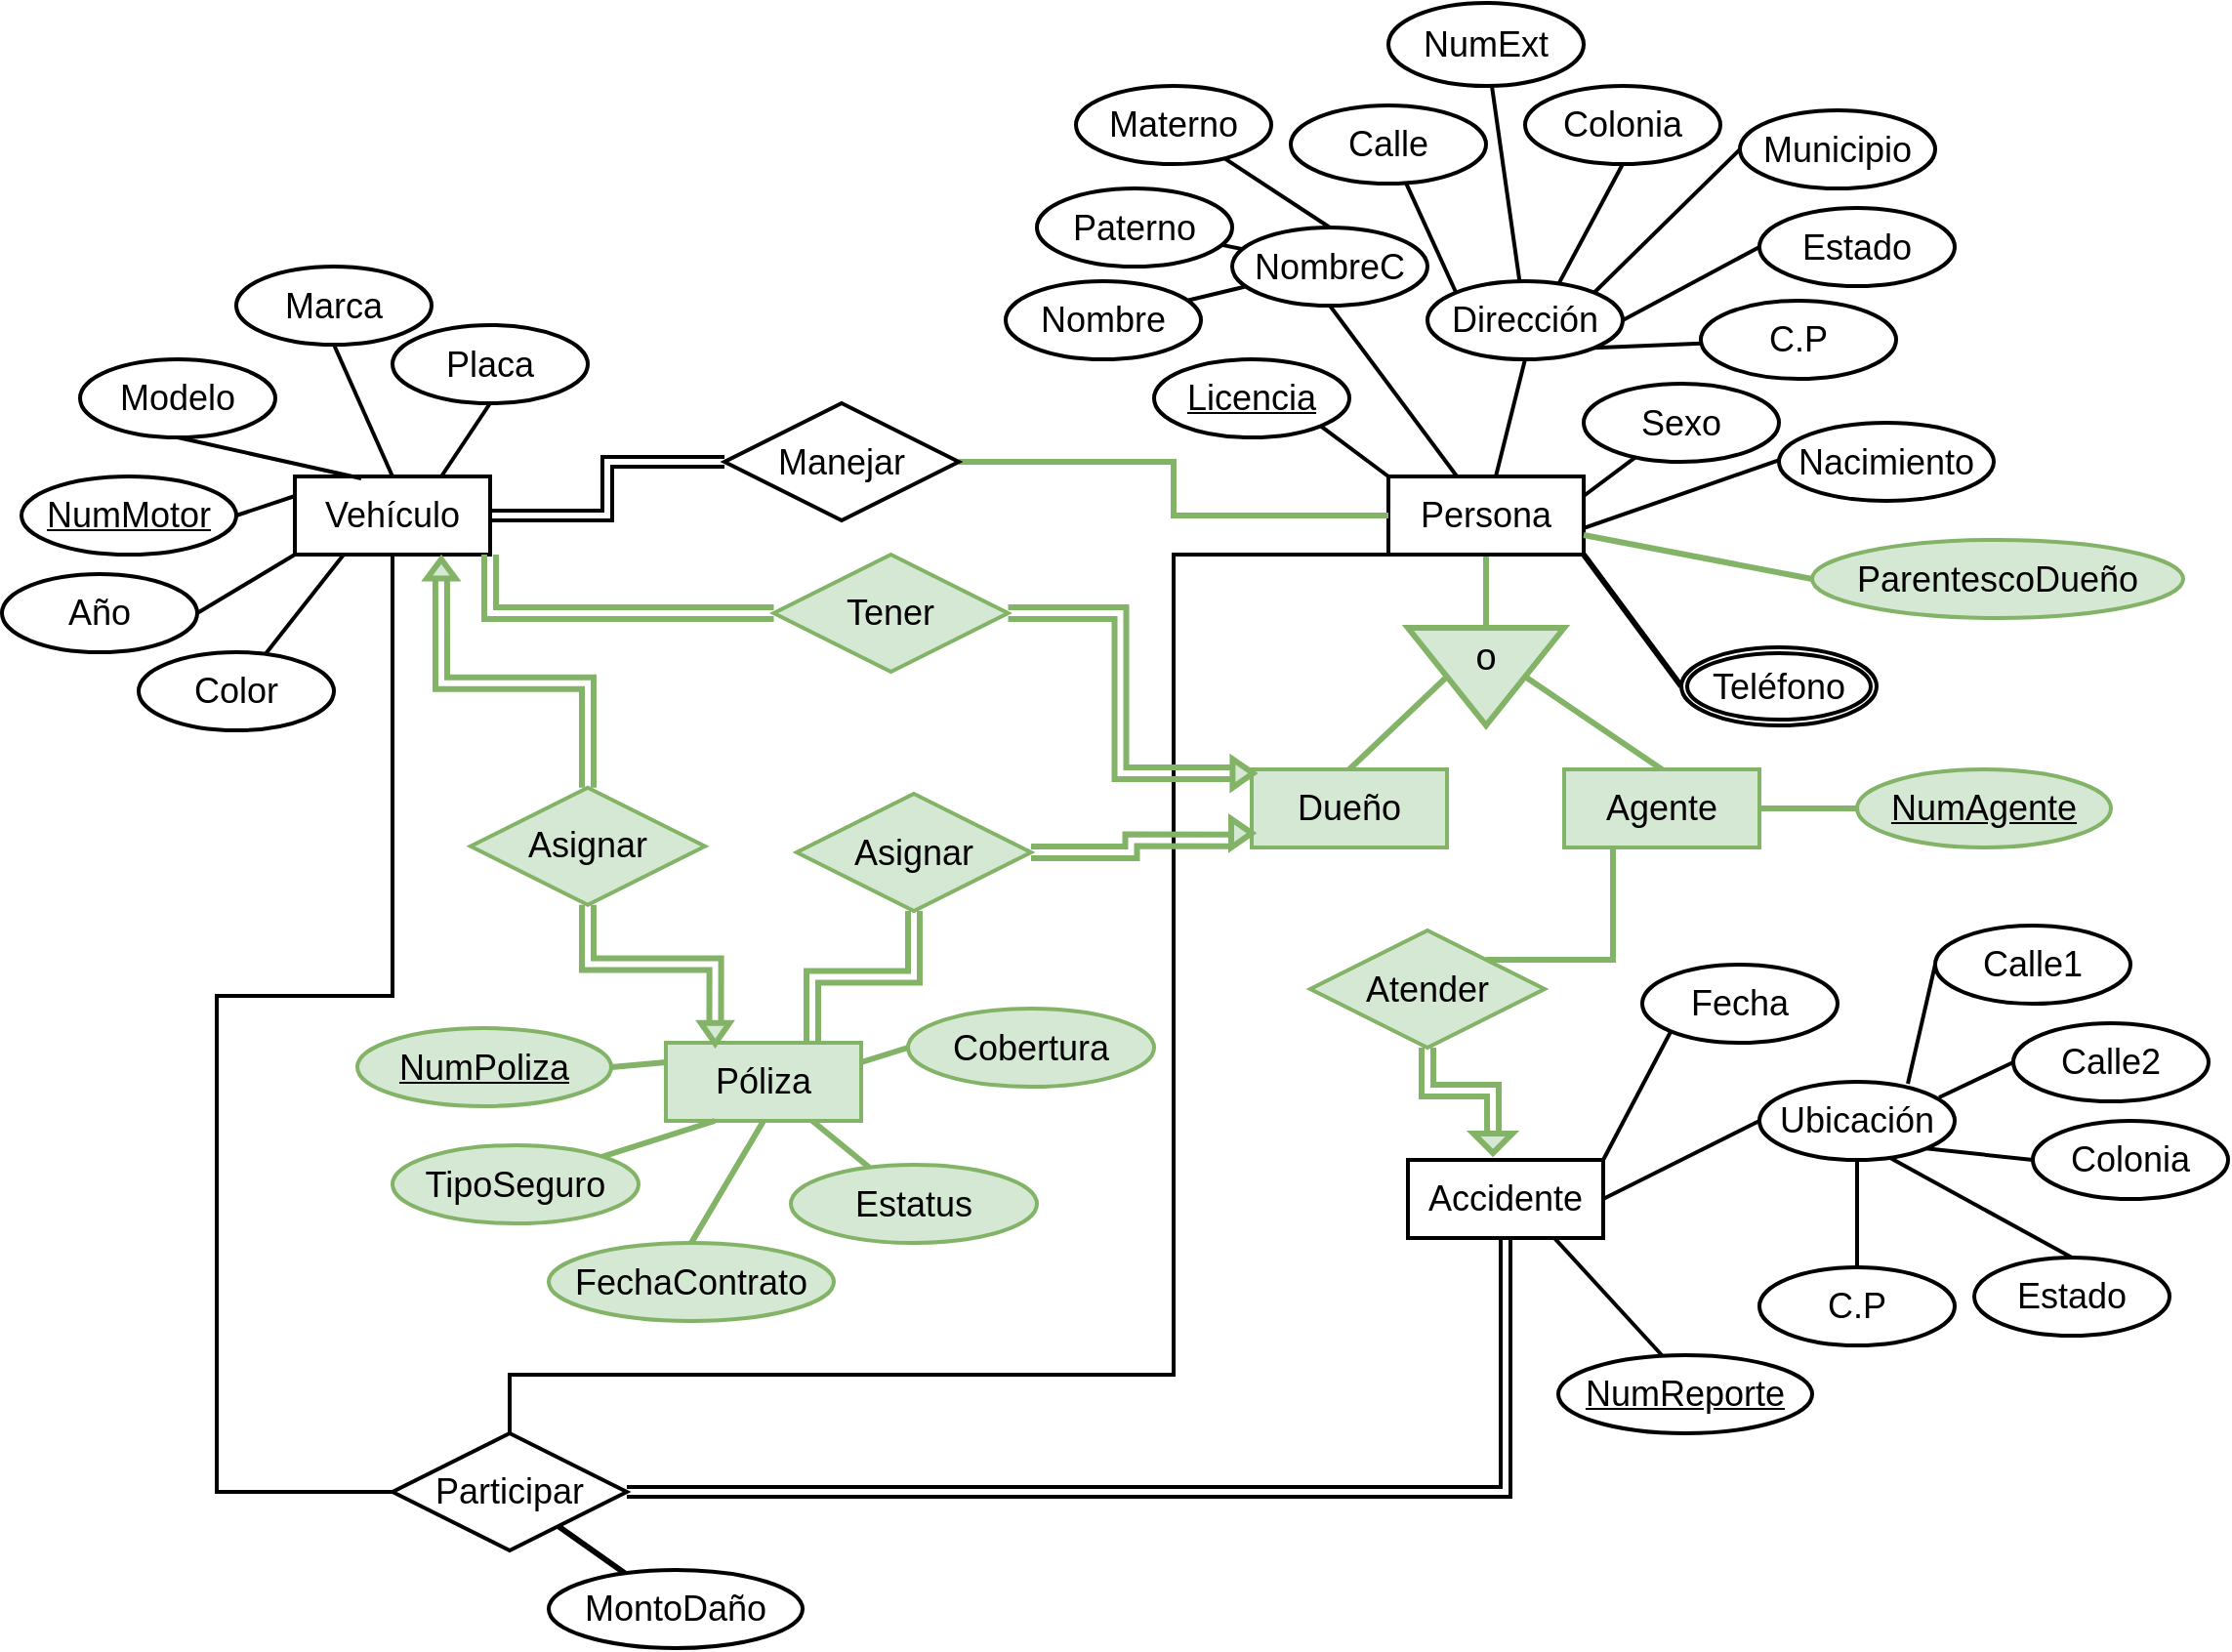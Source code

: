 <mxfile version="17.2.1" type="device"><diagram id="ptI94Ueno2HHD6EM-u4Q" name="Página-1"><mxGraphModel dx="1623" dy="1735" grid="1" gridSize="10" guides="1" tooltips="1" connect="1" arrows="1" fold="1" page="1" pageScale="1" pageWidth="827" pageHeight="1169" math="0" shadow="0"><root><mxCell id="0"/><mxCell id="1" parent="0"/><mxCell id="b-aeZePNtL4oCJLiDvMI-1" style="rounded=0;orthogonalLoop=1;jettySize=auto;html=1;entryX=1;entryY=1;entryDx=0;entryDy=0;fontSize=18;endArrow=none;endFill=0;strokeWidth=2;exitX=0;exitY=0;exitDx=0;exitDy=0;" edge="1" parent="1" source="b-aeZePNtL4oCJLiDvMI-6" target="b-aeZePNtL4oCJLiDvMI-9"><mxGeometry relative="1" as="geometry"/></mxCell><mxCell id="b-aeZePNtL4oCJLiDvMI-2" style="edgeStyle=none;rounded=0;orthogonalLoop=1;jettySize=auto;html=1;entryX=0.5;entryY=1;entryDx=0;entryDy=0;fontSize=18;endArrow=none;endFill=0;strokeWidth=2;" edge="1" parent="1" source="b-aeZePNtL4oCJLiDvMI-6" target="b-aeZePNtL4oCJLiDvMI-20"><mxGeometry relative="1" as="geometry"/></mxCell><mxCell id="b-aeZePNtL4oCJLiDvMI-3" style="edgeStyle=none;rounded=0;orthogonalLoop=1;jettySize=auto;html=1;exitX=1;exitY=0.25;exitDx=0;exitDy=0;fontSize=18;endArrow=none;endFill=0;strokeWidth=2;" edge="1" parent="1" source="b-aeZePNtL4oCJLiDvMI-6" target="b-aeZePNtL4oCJLiDvMI-29"><mxGeometry relative="1" as="geometry"/></mxCell><mxCell id="b-aeZePNtL4oCJLiDvMI-4" style="edgeStyle=none;rounded=0;orthogonalLoop=1;jettySize=auto;html=1;exitX=0.64;exitY=0.975;exitDx=0;exitDy=0;entryX=0.5;entryY=0;entryDx=0;entryDy=0;fontSize=18;endArrow=none;endFill=0;strokeWidth=2;exitPerimeter=0;" edge="1" parent="1" source="b-aeZePNtL4oCJLiDvMI-6" target="b-aeZePNtL4oCJLiDvMI-30"><mxGeometry relative="1" as="geometry"/></mxCell><mxCell id="b-aeZePNtL4oCJLiDvMI-5" style="edgeStyle=none;rounded=0;orthogonalLoop=1;jettySize=auto;html=1;exitX=0.5;exitY=1;exitDx=0;exitDy=0;entryX=0.5;entryY=1;entryDx=0;entryDy=0;entryPerimeter=0;fontSize=27;endArrow=none;endFill=0;strokeWidth=3;fillColor=#d5e8d4;strokeColor=#82b366;" edge="1" parent="1" source="b-aeZePNtL4oCJLiDvMI-6" target="b-aeZePNtL4oCJLiDvMI-75"><mxGeometry relative="1" as="geometry"/></mxCell><mxCell id="b-aeZePNtL4oCJLiDvMI-6" value="Persona" style="whiteSpace=wrap;html=1;align=center;fontSize=18;strokeWidth=2;" vertex="1" parent="1"><mxGeometry x="610" y="120" width="100" height="40" as="geometry"/></mxCell><mxCell id="b-aeZePNtL4oCJLiDvMI-7" style="rounded=0;orthogonalLoop=1;jettySize=auto;html=1;exitX=0.5;exitY=1;exitDx=0;exitDy=0;fontSize=18;endArrow=none;endFill=0;strokeWidth=2;" edge="1" parent="1" source="b-aeZePNtL4oCJLiDvMI-8" target="b-aeZePNtL4oCJLiDvMI-6"><mxGeometry relative="1" as="geometry"/></mxCell><mxCell id="b-aeZePNtL4oCJLiDvMI-8" value="NombreC" style="ellipse;whiteSpace=wrap;html=1;align=center;fontSize=18;strokeWidth=2;" vertex="1" parent="1"><mxGeometry x="530" y="-7.5" width="100" height="40" as="geometry"/></mxCell><mxCell id="b-aeZePNtL4oCJLiDvMI-9" value="Licencia" style="ellipse;whiteSpace=wrap;html=1;align=center;fontStyle=4;fontSize=18;strokeWidth=2;" vertex="1" parent="1"><mxGeometry x="490" y="60" width="100" height="40" as="geometry"/></mxCell><mxCell id="b-aeZePNtL4oCJLiDvMI-10" style="edgeStyle=none;rounded=0;orthogonalLoop=1;jettySize=auto;html=1;fontSize=18;endArrow=none;endFill=0;strokeWidth=2;" edge="1" parent="1" source="b-aeZePNtL4oCJLiDvMI-11" target="b-aeZePNtL4oCJLiDvMI-8"><mxGeometry relative="1" as="geometry"/></mxCell><mxCell id="b-aeZePNtL4oCJLiDvMI-11" value="Nombre" style="ellipse;whiteSpace=wrap;html=1;align=center;fontSize=18;strokeWidth=2;" vertex="1" parent="1"><mxGeometry x="414" y="20" width="100" height="40" as="geometry"/></mxCell><mxCell id="b-aeZePNtL4oCJLiDvMI-12" style="edgeStyle=none;rounded=0;orthogonalLoop=1;jettySize=auto;html=1;fontSize=18;endArrow=none;endFill=0;strokeWidth=2;" edge="1" parent="1" source="b-aeZePNtL4oCJLiDvMI-13" target="b-aeZePNtL4oCJLiDvMI-8"><mxGeometry relative="1" as="geometry"/></mxCell><mxCell id="b-aeZePNtL4oCJLiDvMI-13" value="Paterno" style="ellipse;whiteSpace=wrap;html=1;align=center;fontSize=18;strokeWidth=2;" vertex="1" parent="1"><mxGeometry x="430" y="-27.5" width="100" height="40" as="geometry"/></mxCell><mxCell id="b-aeZePNtL4oCJLiDvMI-14" style="edgeStyle=none;rounded=0;orthogonalLoop=1;jettySize=auto;html=1;entryX=0.5;entryY=0;entryDx=0;entryDy=0;fontSize=18;endArrow=none;endFill=0;strokeWidth=2;" edge="1" parent="1" source="b-aeZePNtL4oCJLiDvMI-15" target="b-aeZePNtL4oCJLiDvMI-8"><mxGeometry relative="1" as="geometry"/></mxCell><mxCell id="b-aeZePNtL4oCJLiDvMI-15" value="Materno" style="ellipse;whiteSpace=wrap;html=1;align=center;fontSize=18;strokeWidth=2;" vertex="1" parent="1"><mxGeometry x="450" y="-80" width="100" height="40" as="geometry"/></mxCell><mxCell id="b-aeZePNtL4oCJLiDvMI-16" style="edgeStyle=none;rounded=0;orthogonalLoop=1;jettySize=auto;html=1;exitX=0;exitY=0;exitDx=0;exitDy=0;fontSize=18;endArrow=none;endFill=0;strokeWidth=2;" edge="1" parent="1" source="b-aeZePNtL4oCJLiDvMI-20" target="b-aeZePNtL4oCJLiDvMI-21"><mxGeometry relative="1" as="geometry"/></mxCell><mxCell id="b-aeZePNtL4oCJLiDvMI-17" style="edgeStyle=none;rounded=0;orthogonalLoop=1;jettySize=auto;html=1;entryX=0.5;entryY=1;entryDx=0;entryDy=0;fontSize=18;endArrow=none;endFill=0;strokeWidth=2;exitX=0.67;exitY=0.042;exitDx=0;exitDy=0;exitPerimeter=0;" edge="1" parent="1" source="b-aeZePNtL4oCJLiDvMI-20" target="b-aeZePNtL4oCJLiDvMI-24"><mxGeometry relative="1" as="geometry"><mxPoint x="720" y="40" as="sourcePoint"/></mxGeometry></mxCell><mxCell id="b-aeZePNtL4oCJLiDvMI-18" style="edgeStyle=none;rounded=0;orthogonalLoop=1;jettySize=auto;html=1;entryX=0;entryY=0.5;entryDx=0;entryDy=0;fontSize=18;endArrow=none;endFill=0;strokeWidth=2;exitX=1;exitY=0;exitDx=0;exitDy=0;" edge="1" parent="1" source="b-aeZePNtL4oCJLiDvMI-20" target="b-aeZePNtL4oCJLiDvMI-25"><mxGeometry relative="1" as="geometry"><mxPoint x="730" y="40" as="sourcePoint"/></mxGeometry></mxCell><mxCell id="b-aeZePNtL4oCJLiDvMI-19" style="edgeStyle=none;rounded=0;orthogonalLoop=1;jettySize=auto;html=1;fontSize=18;endArrow=none;endFill=0;strokeWidth=2;exitX=1;exitY=1;exitDx=0;exitDy=0;" edge="1" parent="1" source="b-aeZePNtL4oCJLiDvMI-20" target="b-aeZePNtL4oCJLiDvMI-28"><mxGeometry relative="1" as="geometry"><mxPoint x="730" y="70" as="sourcePoint"/></mxGeometry></mxCell><mxCell id="b-aeZePNtL4oCJLiDvMI-20" value="Dirección" style="ellipse;whiteSpace=wrap;html=1;align=center;fontSize=18;strokeWidth=2;" vertex="1" parent="1"><mxGeometry x="630" y="20" width="100" height="40" as="geometry"/></mxCell><mxCell id="b-aeZePNtL4oCJLiDvMI-21" value="Calle" style="ellipse;whiteSpace=wrap;html=1;align=center;fontSize=18;strokeWidth=2;" vertex="1" parent="1"><mxGeometry x="560" y="-70" width="100" height="40" as="geometry"/></mxCell><mxCell id="b-aeZePNtL4oCJLiDvMI-22" style="edgeStyle=none;rounded=0;orthogonalLoop=1;jettySize=auto;html=1;fontSize=18;endArrow=none;endFill=0;strokeWidth=2;" edge="1" parent="1" source="b-aeZePNtL4oCJLiDvMI-23" target="b-aeZePNtL4oCJLiDvMI-20"><mxGeometry relative="1" as="geometry"/></mxCell><mxCell id="b-aeZePNtL4oCJLiDvMI-23" value="NumExt" style="ellipse;whiteSpace=wrap;html=1;align=center;fontSize=18;strokeWidth=2;" vertex="1" parent="1"><mxGeometry x="610" y="-122.5" width="100" height="42.5" as="geometry"/></mxCell><mxCell id="b-aeZePNtL4oCJLiDvMI-24" value="Colonia" style="ellipse;whiteSpace=wrap;html=1;align=center;fontSize=18;strokeWidth=2;" vertex="1" parent="1"><mxGeometry x="680" y="-80" width="100" height="40" as="geometry"/></mxCell><mxCell id="b-aeZePNtL4oCJLiDvMI-25" value="Municipio" style="ellipse;whiteSpace=wrap;html=1;align=center;fontSize=18;strokeWidth=2;" vertex="1" parent="1"><mxGeometry x="790" y="-67.5" width="100" height="40" as="geometry"/></mxCell><mxCell id="b-aeZePNtL4oCJLiDvMI-26" style="edgeStyle=none;rounded=0;orthogonalLoop=1;jettySize=auto;html=1;exitX=0;exitY=0.5;exitDx=0;exitDy=0;fontSize=18;endArrow=none;endFill=0;strokeWidth=2;entryX=1;entryY=0.5;entryDx=0;entryDy=0;" edge="1" parent="1" source="b-aeZePNtL4oCJLiDvMI-27" target="b-aeZePNtL4oCJLiDvMI-20"><mxGeometry relative="1" as="geometry"><mxPoint x="730" y="50" as="targetPoint"/></mxGeometry></mxCell><mxCell id="b-aeZePNtL4oCJLiDvMI-27" value="Estado" style="ellipse;whiteSpace=wrap;html=1;align=center;fontSize=18;strokeWidth=2;" vertex="1" parent="1"><mxGeometry x="800" y="-17.5" width="100" height="40" as="geometry"/></mxCell><mxCell id="b-aeZePNtL4oCJLiDvMI-28" value="C.P" style="ellipse;whiteSpace=wrap;html=1;align=center;fontSize=18;strokeWidth=2;" vertex="1" parent="1"><mxGeometry x="770" y="30" width="100" height="40" as="geometry"/></mxCell><mxCell id="b-aeZePNtL4oCJLiDvMI-29" value="Sexo" style="ellipse;whiteSpace=wrap;html=1;align=center;fontSize=18;strokeWidth=2;" vertex="1" parent="1"><mxGeometry x="710" y="72.5" width="100" height="40" as="geometry"/></mxCell><mxCell id="b-aeZePNtL4oCJLiDvMI-30" value="Nacimiento" style="ellipse;whiteSpace=wrap;html=1;align=center;fontSize=18;strokeWidth=2;" vertex="1" parent="1"><mxGeometry x="810" y="92.5" width="110" height="40" as="geometry"/></mxCell><mxCell id="b-aeZePNtL4oCJLiDvMI-31" style="edgeStyle=none;rounded=0;orthogonalLoop=1;jettySize=auto;html=1;exitX=0;exitY=0.5;exitDx=0;exitDy=0;fontSize=18;endArrow=none;endFill=0;strokeWidth=3;entryX=1;entryY=1;entryDx=0;entryDy=0;" edge="1" parent="1" source="b-aeZePNtL4oCJLiDvMI-32" target="b-aeZePNtL4oCJLiDvMI-6"><mxGeometry relative="1" as="geometry"><mxPoint x="720" y="160" as="targetPoint"/></mxGeometry></mxCell><mxCell id="b-aeZePNtL4oCJLiDvMI-32" value="Teléfono" style="ellipse;shape=doubleEllipse;margin=3;whiteSpace=wrap;html=1;align=center;fontSize=18;strokeWidth=2;" vertex="1" parent="1"><mxGeometry x="760" y="207.5" width="100" height="40" as="geometry"/></mxCell><mxCell id="b-aeZePNtL4oCJLiDvMI-33" style="edgeStyle=none;rounded=0;orthogonalLoop=1;jettySize=auto;html=1;exitX=0;exitY=0.25;exitDx=0;exitDy=0;entryX=1;entryY=0.5;entryDx=0;entryDy=0;fontSize=18;endArrow=none;endFill=0;strokeWidth=2;" edge="1" parent="1" source="b-aeZePNtL4oCJLiDvMI-36" target="b-aeZePNtL4oCJLiDvMI-45"><mxGeometry relative="1" as="geometry"/></mxCell><mxCell id="b-aeZePNtL4oCJLiDvMI-34" style="edgeStyle=none;rounded=0;orthogonalLoop=1;jettySize=auto;html=1;exitX=0.25;exitY=1;exitDx=0;exitDy=0;fontSize=18;endArrow=none;endFill=0;strokeWidth=2;" edge="1" parent="1" source="b-aeZePNtL4oCJLiDvMI-36" target="b-aeZePNtL4oCJLiDvMI-46"><mxGeometry relative="1" as="geometry"/></mxCell><mxCell id="b-aeZePNtL4oCJLiDvMI-35" style="edgeStyle=orthogonalEdgeStyle;rounded=0;orthogonalLoop=1;jettySize=auto;html=1;exitX=0.5;exitY=1;exitDx=0;exitDy=0;entryX=0;entryY=0.5;entryDx=0;entryDy=0;fontSize=18;endArrow=none;endFill=0;strokeWidth=2;" edge="1" parent="1" source="b-aeZePNtL4oCJLiDvMI-36" target="b-aeZePNtL4oCJLiDvMI-70"><mxGeometry relative="1" as="geometry"><Array as="points"><mxPoint x="100" y="386"/><mxPoint x="10" y="386"/><mxPoint x="10" y="640"/></Array></mxGeometry></mxCell><mxCell id="b-aeZePNtL4oCJLiDvMI-36" value="Vehículo" style="whiteSpace=wrap;html=1;align=center;fontSize=18;strokeWidth=2;" vertex="1" parent="1"><mxGeometry x="50" y="120" width="100" height="40" as="geometry"/></mxCell><mxCell id="b-aeZePNtL4oCJLiDvMI-37" style="edgeStyle=none;rounded=0;orthogonalLoop=1;jettySize=auto;html=1;exitX=0.5;exitY=1;exitDx=0;exitDy=0;fontSize=18;endArrow=none;endFill=0;strokeWidth=2;entryX=0.75;entryY=0;entryDx=0;entryDy=0;" edge="1" parent="1" source="b-aeZePNtL4oCJLiDvMI-38" target="b-aeZePNtL4oCJLiDvMI-36"><mxGeometry relative="1" as="geometry"><mxPoint x="175" y="120" as="targetPoint"/></mxGeometry></mxCell><mxCell id="b-aeZePNtL4oCJLiDvMI-38" value="Placa" style="ellipse;whiteSpace=wrap;html=1;align=center;fontSize=18;strokeWidth=2;" vertex="1" parent="1"><mxGeometry x="100" y="42.5" width="100" height="40" as="geometry"/></mxCell><mxCell id="b-aeZePNtL4oCJLiDvMI-39" style="edgeStyle=none;rounded=0;orthogonalLoop=1;jettySize=auto;html=1;exitX=0.5;exitY=1;exitDx=0;exitDy=0;entryX=0.5;entryY=0;entryDx=0;entryDy=0;fontSize=18;endArrow=none;endFill=0;strokeWidth=2;" edge="1" parent="1" source="b-aeZePNtL4oCJLiDvMI-40" target="b-aeZePNtL4oCJLiDvMI-36"><mxGeometry relative="1" as="geometry"/></mxCell><mxCell id="b-aeZePNtL4oCJLiDvMI-40" value="Marca" style="ellipse;whiteSpace=wrap;html=1;align=center;fontSize=18;strokeWidth=2;" vertex="1" parent="1"><mxGeometry x="20" y="12.5" width="100" height="40" as="geometry"/></mxCell><mxCell id="b-aeZePNtL4oCJLiDvMI-41" style="edgeStyle=none;rounded=0;orthogonalLoop=1;jettySize=auto;html=1;exitX=0.5;exitY=1;exitDx=0;exitDy=0;entryX=0.34;entryY=0.025;entryDx=0;entryDy=0;entryPerimeter=0;fontSize=18;endArrow=none;endFill=0;strokeWidth=2;" edge="1" parent="1" source="b-aeZePNtL4oCJLiDvMI-42" target="b-aeZePNtL4oCJLiDvMI-36"><mxGeometry relative="1" as="geometry"/></mxCell><mxCell id="b-aeZePNtL4oCJLiDvMI-42" value="Modelo" style="ellipse;whiteSpace=wrap;html=1;align=center;fontSize=18;strokeWidth=2;" vertex="1" parent="1"><mxGeometry x="-60" y="60" width="100" height="40" as="geometry"/></mxCell><mxCell id="b-aeZePNtL4oCJLiDvMI-43" style="edgeStyle=none;rounded=0;orthogonalLoop=1;jettySize=auto;html=1;exitX=1;exitY=0.5;exitDx=0;exitDy=0;entryX=0;entryY=1;entryDx=0;entryDy=0;fontSize=18;endArrow=none;endFill=0;strokeWidth=2;" edge="1" parent="1" source="b-aeZePNtL4oCJLiDvMI-44" target="b-aeZePNtL4oCJLiDvMI-36"><mxGeometry relative="1" as="geometry"/></mxCell><mxCell id="b-aeZePNtL4oCJLiDvMI-44" value="Año" style="ellipse;whiteSpace=wrap;html=1;align=center;fontSize=18;strokeWidth=2;" vertex="1" parent="1"><mxGeometry x="-100" y="170" width="100" height="40" as="geometry"/></mxCell><mxCell id="b-aeZePNtL4oCJLiDvMI-45" value="NumMotor" style="ellipse;whiteSpace=wrap;html=1;align=center;fontStyle=4;fontSize=18;strokeWidth=2;" vertex="1" parent="1"><mxGeometry x="-90" y="120" width="110" height="40" as="geometry"/></mxCell><mxCell id="b-aeZePNtL4oCJLiDvMI-46" value="Color" style="ellipse;whiteSpace=wrap;html=1;align=center;fontSize=18;strokeWidth=2;" vertex="1" parent="1"><mxGeometry x="-30" y="210" width="100" height="40" as="geometry"/></mxCell><mxCell id="b-aeZePNtL4oCJLiDvMI-47" value="Accidente" style="whiteSpace=wrap;html=1;align=center;fontSize=18;strokeWidth=2;" vertex="1" parent="1"><mxGeometry x="620" y="470" width="100" height="40" as="geometry"/></mxCell><mxCell id="b-aeZePNtL4oCJLiDvMI-48" style="edgeStyle=none;rounded=0;orthogonalLoop=1;jettySize=auto;html=1;fontSize=18;endArrow=none;endFill=0;strokeWidth=2;entryX=0.75;entryY=1;entryDx=0;entryDy=0;" edge="1" parent="1" target="b-aeZePNtL4oCJLiDvMI-47"><mxGeometry relative="1" as="geometry"><mxPoint x="750" y="570" as="sourcePoint"/><mxPoint x="710" y="500" as="targetPoint"/></mxGeometry></mxCell><mxCell id="b-aeZePNtL4oCJLiDvMI-49" value="NumReporte" style="ellipse;whiteSpace=wrap;html=1;align=center;fontStyle=4;fontSize=18;strokeWidth=2;" vertex="1" parent="1"><mxGeometry x="697" y="570" width="130" height="40" as="geometry"/></mxCell><mxCell id="b-aeZePNtL4oCJLiDvMI-50" style="edgeStyle=none;rounded=0;orthogonalLoop=1;jettySize=auto;html=1;exitX=0;exitY=1;exitDx=0;exitDy=0;entryX=1;entryY=0;entryDx=0;entryDy=0;fontSize=18;endArrow=none;endFill=0;strokeWidth=2;" edge="1" parent="1" source="b-aeZePNtL4oCJLiDvMI-51" target="b-aeZePNtL4oCJLiDvMI-47"><mxGeometry relative="1" as="geometry"/></mxCell><mxCell id="b-aeZePNtL4oCJLiDvMI-51" value="Fecha" style="ellipse;whiteSpace=wrap;html=1;align=center;fontSize=18;strokeWidth=2;" vertex="1" parent="1"><mxGeometry x="740" y="370" width="100" height="40" as="geometry"/></mxCell><mxCell id="b-aeZePNtL4oCJLiDvMI-52" style="edgeStyle=none;rounded=0;orthogonalLoop=1;jettySize=auto;html=1;exitX=0.5;exitY=1;exitDx=0;exitDy=0;entryX=0.5;entryY=0;entryDx=0;entryDy=0;fontSize=18;endArrow=none;endFill=0;strokeWidth=2;" edge="1" parent="1" source="b-aeZePNtL4oCJLiDvMI-54" target="b-aeZePNtL4oCJLiDvMI-63"><mxGeometry relative="1" as="geometry"/></mxCell><mxCell id="b-aeZePNtL4oCJLiDvMI-53" style="edgeStyle=none;rounded=0;orthogonalLoop=1;jettySize=auto;html=1;exitX=0;exitY=0.5;exitDx=0;exitDy=0;entryX=1;entryY=0.5;entryDx=0;entryDy=0;fontSize=18;endArrow=none;endFill=0;strokeWidth=2;" edge="1" parent="1" source="b-aeZePNtL4oCJLiDvMI-54" target="b-aeZePNtL4oCJLiDvMI-47"><mxGeometry relative="1" as="geometry"/></mxCell><mxCell id="b-aeZePNtL4oCJLiDvMI-54" value="Ubicación" style="ellipse;whiteSpace=wrap;html=1;align=center;fontSize=18;strokeWidth=2;" vertex="1" parent="1"><mxGeometry x="800" y="430" width="100" height="40" as="geometry"/></mxCell><mxCell id="b-aeZePNtL4oCJLiDvMI-55" style="edgeStyle=none;rounded=0;orthogonalLoop=1;jettySize=auto;html=1;exitX=0;exitY=0.5;exitDx=0;exitDy=0;entryX=0.76;entryY=0.025;entryDx=0;entryDy=0;entryPerimeter=0;fontSize=18;endArrow=none;endFill=0;strokeWidth=2;" edge="1" parent="1" source="b-aeZePNtL4oCJLiDvMI-56" target="b-aeZePNtL4oCJLiDvMI-54"><mxGeometry relative="1" as="geometry"/></mxCell><mxCell id="b-aeZePNtL4oCJLiDvMI-56" value="Calle1" style="ellipse;whiteSpace=wrap;html=1;align=center;fontSize=18;strokeWidth=2;" vertex="1" parent="1"><mxGeometry x="890" y="350" width="100" height="40" as="geometry"/></mxCell><mxCell id="b-aeZePNtL4oCJLiDvMI-57" style="edgeStyle=none;rounded=0;orthogonalLoop=1;jettySize=auto;html=1;exitX=0;exitY=0.5;exitDx=0;exitDy=0;entryX=0.92;entryY=0.2;entryDx=0;entryDy=0;fontSize=18;endArrow=none;endFill=0;strokeWidth=2;entryPerimeter=0;" edge="1" parent="1" source="b-aeZePNtL4oCJLiDvMI-58" target="b-aeZePNtL4oCJLiDvMI-54"><mxGeometry relative="1" as="geometry"/></mxCell><mxCell id="b-aeZePNtL4oCJLiDvMI-58" value="Calle2" style="ellipse;whiteSpace=wrap;html=1;align=center;fontSize=18;strokeWidth=2;" vertex="1" parent="1"><mxGeometry x="930" y="400" width="100" height="40" as="geometry"/></mxCell><mxCell id="b-aeZePNtL4oCJLiDvMI-59" style="edgeStyle=none;rounded=0;orthogonalLoop=1;jettySize=auto;html=1;exitX=0;exitY=0.5;exitDx=0;exitDy=0;entryX=1;entryY=1;entryDx=0;entryDy=0;fontSize=18;endArrow=none;endFill=0;strokeWidth=2;" edge="1" parent="1" source="b-aeZePNtL4oCJLiDvMI-60" target="b-aeZePNtL4oCJLiDvMI-54"><mxGeometry relative="1" as="geometry"/></mxCell><mxCell id="b-aeZePNtL4oCJLiDvMI-60" value="Colonia" style="ellipse;whiteSpace=wrap;html=1;align=center;fontSize=18;strokeWidth=2;" vertex="1" parent="1"><mxGeometry x="940" y="450" width="100" height="40" as="geometry"/></mxCell><mxCell id="b-aeZePNtL4oCJLiDvMI-61" style="edgeStyle=none;rounded=0;orthogonalLoop=1;jettySize=auto;html=1;exitX=0.5;exitY=0;exitDx=0;exitDy=0;fontSize=18;endArrow=none;endFill=0;strokeWidth=2;entryX=0.67;entryY=0.975;entryDx=0;entryDy=0;entryPerimeter=0;" edge="1" parent="1" source="b-aeZePNtL4oCJLiDvMI-62" target="b-aeZePNtL4oCJLiDvMI-54"><mxGeometry relative="1" as="geometry"><mxPoint x="870" y="480" as="targetPoint"/></mxGeometry></mxCell><mxCell id="b-aeZePNtL4oCJLiDvMI-62" value="Estado" style="ellipse;whiteSpace=wrap;html=1;align=center;fontSize=18;strokeWidth=2;" vertex="1" parent="1"><mxGeometry x="910" y="520" width="100" height="40" as="geometry"/></mxCell><mxCell id="b-aeZePNtL4oCJLiDvMI-63" value="C.P" style="ellipse;whiteSpace=wrap;html=1;align=center;fontSize=18;strokeWidth=2;" vertex="1" parent="1"><mxGeometry x="800" y="525" width="100" height="40" as="geometry"/></mxCell><mxCell id="b-aeZePNtL4oCJLiDvMI-64" style="edgeStyle=orthogonalEdgeStyle;rounded=0;orthogonalLoop=1;jettySize=auto;html=1;exitX=1;exitY=0.5;exitDx=0;exitDy=0;entryX=0;entryY=0.5;entryDx=0;entryDy=0;fontSize=18;endArrow=none;endFill=0;strokeWidth=3;fillColor=#d5e8d4;strokeColor=#82b366;" edge="1" parent="1" source="b-aeZePNtL4oCJLiDvMI-66" target="b-aeZePNtL4oCJLiDvMI-6"><mxGeometry relative="1" as="geometry"/></mxCell><mxCell id="b-aeZePNtL4oCJLiDvMI-65" style="edgeStyle=orthogonalEdgeStyle;rounded=0;orthogonalLoop=1;jettySize=auto;html=1;exitX=0;exitY=0.5;exitDx=0;exitDy=0;entryX=1;entryY=0.5;entryDx=0;entryDy=0;fontSize=18;endArrow=classic;endFill=1;strokeWidth=2;shape=link;" edge="1" parent="1" source="b-aeZePNtL4oCJLiDvMI-66" target="b-aeZePNtL4oCJLiDvMI-36"><mxGeometry relative="1" as="geometry"/></mxCell><mxCell id="b-aeZePNtL4oCJLiDvMI-66" value="Manejar" style="shape=rhombus;perimeter=rhombusPerimeter;whiteSpace=wrap;html=1;align=center;fontSize=18;strokeWidth=2;" vertex="1" parent="1"><mxGeometry x="270" y="82.5" width="120" height="60" as="geometry"/></mxCell><mxCell id="b-aeZePNtL4oCJLiDvMI-67" style="edgeStyle=orthogonalEdgeStyle;rounded=0;orthogonalLoop=1;jettySize=auto;html=1;exitX=1;exitY=0.5;exitDx=0;exitDy=0;entryX=0.5;entryY=1;entryDx=0;entryDy=0;fontSize=18;endArrow=none;endFill=0;strokeWidth=2;shape=link;" edge="1" parent="1" source="b-aeZePNtL4oCJLiDvMI-70" target="b-aeZePNtL4oCJLiDvMI-47"><mxGeometry relative="1" as="geometry"><Array as="points"><mxPoint x="670" y="640"/></Array></mxGeometry></mxCell><mxCell id="b-aeZePNtL4oCJLiDvMI-68" value="" style="edgeStyle=none;rounded=0;orthogonalLoop=1;jettySize=auto;html=1;fontSize=27;endArrow=none;endFill=0;strokeWidth=3;" edge="1" parent="1" source="b-aeZePNtL4oCJLiDvMI-70" target="b-aeZePNtL4oCJLiDvMI-71"><mxGeometry relative="1" as="geometry"/></mxCell><mxCell id="b-aeZePNtL4oCJLiDvMI-69" style="edgeStyle=orthogonalEdgeStyle;rounded=0;orthogonalLoop=1;jettySize=auto;html=1;exitX=0.5;exitY=0;exitDx=0;exitDy=0;fontSize=27;startArrow=none;startFill=0;endArrow=none;endFill=0;strokeWidth=2;entryX=0;entryY=1;entryDx=0;entryDy=0;" edge="1" parent="1" source="b-aeZePNtL4oCJLiDvMI-70" target="b-aeZePNtL4oCJLiDvMI-6"><mxGeometry relative="1" as="geometry"><mxPoint x="610" y="160" as="targetPoint"/><Array as="points"><mxPoint x="160" y="580"/><mxPoint x="500" y="580"/><mxPoint x="500" y="160"/></Array></mxGeometry></mxCell><mxCell id="b-aeZePNtL4oCJLiDvMI-70" value="Participar" style="shape=rhombus;perimeter=rhombusPerimeter;whiteSpace=wrap;html=1;align=center;fontSize=18;strokeWidth=2;" vertex="1" parent="1"><mxGeometry x="100" y="610" width="120" height="60" as="geometry"/></mxCell><mxCell id="b-aeZePNtL4oCJLiDvMI-71" value="MontoDaño" style="ellipse;whiteSpace=wrap;html=1;align=center;fontSize=18;strokeWidth=2;" vertex="1" parent="1"><mxGeometry x="180" y="680" width="130" height="40" as="geometry"/></mxCell><mxCell id="b-aeZePNtL4oCJLiDvMI-72" style="edgeStyle=none;shape=link;rounded=0;orthogonalLoop=1;jettySize=auto;html=1;exitX=0.5;exitY=0;exitDx=0;exitDy=0;fontSize=27;endArrow=none;endFill=0;strokeWidth=2;" edge="1" parent="1" source="b-aeZePNtL4oCJLiDvMI-20" target="b-aeZePNtL4oCJLiDvMI-20"><mxGeometry relative="1" as="geometry"/></mxCell><mxCell id="b-aeZePNtL4oCJLiDvMI-73" style="edgeStyle=none;rounded=0;orthogonalLoop=1;jettySize=auto;html=1;exitX=0;exitY=0;exitDx=20;exitDy=25;exitPerimeter=0;entryX=0.5;entryY=0;entryDx=0;entryDy=0;fontSize=27;endArrow=none;endFill=0;strokeWidth=3;fillColor=#d5e8d4;strokeColor=#82b366;" edge="1" parent="1" source="b-aeZePNtL4oCJLiDvMI-75" target="b-aeZePNtL4oCJLiDvMI-78"><mxGeometry relative="1" as="geometry"/></mxCell><mxCell id="b-aeZePNtL4oCJLiDvMI-74" style="edgeStyle=none;rounded=0;orthogonalLoop=1;jettySize=auto;html=1;exitX=0;exitY=0;exitDx=60;exitDy=25;exitPerimeter=0;entryX=0.5;entryY=0;entryDx=0;entryDy=0;fontSize=27;endArrow=none;endFill=0;strokeWidth=3;fillColor=#d5e8d4;strokeColor=#82b366;" edge="1" parent="1" source="b-aeZePNtL4oCJLiDvMI-75" target="b-aeZePNtL4oCJLiDvMI-76"><mxGeometry relative="1" as="geometry"/></mxCell><mxCell id="b-aeZePNtL4oCJLiDvMI-75" value="" style="verticalLabelPosition=bottom;verticalAlign=top;html=1;shape=mxgraph.basic.acute_triangle;dx=0.5;fontSize=27;strokeWidth=3;rotation=-180;fillColor=#d5e8d4;strokeColor=#82b366;" vertex="1" parent="1"><mxGeometry x="620" y="197.5" width="80" height="50" as="geometry"/></mxCell><mxCell id="b-aeZePNtL4oCJLiDvMI-76" value="Dueño" style="whiteSpace=wrap;html=1;align=center;fontSize=18;strokeWidth=2;fillColor=#d5e8d4;strokeColor=#82b366;" vertex="1" parent="1"><mxGeometry x="540" y="270" width="100" height="40" as="geometry"/></mxCell><mxCell id="b-aeZePNtL4oCJLiDvMI-77" style="edgeStyle=none;rounded=0;orthogonalLoop=1;jettySize=auto;html=1;exitX=1;exitY=0.5;exitDx=0;exitDy=0;entryX=0;entryY=0.5;entryDx=0;entryDy=0;fontSize=27;endArrow=none;endFill=0;strokeWidth=3;fillColor=#d5e8d4;strokeColor=#82b366;" edge="1" parent="1" source="b-aeZePNtL4oCJLiDvMI-78" target="b-aeZePNtL4oCJLiDvMI-79"><mxGeometry relative="1" as="geometry"/></mxCell><mxCell id="b-aeZePNtL4oCJLiDvMI-78" value="Agente" style="whiteSpace=wrap;html=1;align=center;fontSize=18;strokeWidth=2;fillColor=#d5e8d4;strokeColor=#82b366;" vertex="1" parent="1"><mxGeometry x="700" y="270" width="100" height="40" as="geometry"/></mxCell><mxCell id="b-aeZePNtL4oCJLiDvMI-79" value="NumAgente" style="ellipse;whiteSpace=wrap;html=1;align=center;fontStyle=4;fontSize=18;strokeWidth=2;fillColor=#d5e8d4;strokeColor=#82b366;" vertex="1" parent="1"><mxGeometry x="850" y="270" width="130" height="40" as="geometry"/></mxCell><mxCell id="b-aeZePNtL4oCJLiDvMI-80" style="edgeStyle=none;rounded=0;orthogonalLoop=1;jettySize=auto;html=1;exitX=0;exitY=0.5;exitDx=0;exitDy=0;fontSize=27;endArrow=none;endFill=0;strokeWidth=3;fillColor=#d5e8d4;strokeColor=#82b366;entryX=1;entryY=0.75;entryDx=0;entryDy=0;" edge="1" parent="1" source="b-aeZePNtL4oCJLiDvMI-81" target="b-aeZePNtL4oCJLiDvMI-6"><mxGeometry relative="1" as="geometry"/></mxCell><mxCell id="b-aeZePNtL4oCJLiDvMI-81" value="ParentescoDueño" style="ellipse;whiteSpace=wrap;html=1;align=center;fontSize=18;strokeWidth=2;fillColor=#d5e8d4;strokeColor=#82b366;" vertex="1" parent="1"><mxGeometry x="827" y="152.5" width="190" height="40" as="geometry"/></mxCell><mxCell id="b-aeZePNtL4oCJLiDvMI-82" style="edgeStyle=none;rounded=0;orthogonalLoop=1;jettySize=auto;html=1;exitX=0.75;exitY=1;exitDx=0;exitDy=0;fontSize=27;endArrow=none;endFill=0;strokeWidth=3;fillColor=#d5e8d4;strokeColor=#82b366;" edge="1" parent="1" source="b-aeZePNtL4oCJLiDvMI-84" target="b-aeZePNtL4oCJLiDvMI-90"><mxGeometry relative="1" as="geometry"/></mxCell><mxCell id="b-aeZePNtL4oCJLiDvMI-83" style="edgeStyle=none;rounded=0;orthogonalLoop=1;jettySize=auto;html=1;exitX=1;exitY=0.25;exitDx=0;exitDy=0;entryX=0;entryY=0.5;entryDx=0;entryDy=0;fontSize=27;endArrow=none;endFill=0;strokeWidth=3;fillColor=#d5e8d4;strokeColor=#82b366;" edge="1" parent="1" source="b-aeZePNtL4oCJLiDvMI-84" target="b-aeZePNtL4oCJLiDvMI-89"><mxGeometry relative="1" as="geometry"/></mxCell><mxCell id="b-aeZePNtL4oCJLiDvMI-84" value="Póliza" style="whiteSpace=wrap;html=1;align=center;fontSize=18;strokeWidth=2;fillColor=#d5e8d4;strokeColor=#82b366;" vertex="1" parent="1"><mxGeometry x="240" y="410" width="100" height="40" as="geometry"/></mxCell><mxCell id="b-aeZePNtL4oCJLiDvMI-85" style="edgeStyle=none;rounded=0;orthogonalLoop=1;jettySize=auto;html=1;exitX=1;exitY=0.5;exitDx=0;exitDy=0;entryX=0;entryY=0.25;entryDx=0;entryDy=0;fontSize=27;endArrow=none;endFill=0;strokeWidth=3;fillColor=#d5e8d4;strokeColor=#82b366;" edge="1" parent="1" source="b-aeZePNtL4oCJLiDvMI-86" target="b-aeZePNtL4oCJLiDvMI-84"><mxGeometry relative="1" as="geometry"/></mxCell><mxCell id="b-aeZePNtL4oCJLiDvMI-86" value="NumPoliza" style="ellipse;whiteSpace=wrap;html=1;align=center;fontStyle=4;fontSize=18;strokeWidth=2;fillColor=#d5e8d4;strokeColor=#82b366;" vertex="1" parent="1"><mxGeometry x="82" y="402.5" width="130" height="40" as="geometry"/></mxCell><mxCell id="b-aeZePNtL4oCJLiDvMI-87" style="edgeStyle=none;rounded=0;orthogonalLoop=1;jettySize=auto;html=1;exitX=0;exitY=1;exitDx=0;exitDy=0;fontSize=27;endArrow=none;endFill=0;strokeWidth=3;entryX=0.25;entryY=1;entryDx=0;entryDy=0;fillColor=#d5e8d4;strokeColor=#82b366;" edge="1" parent="1" source="b-aeZePNtL4oCJLiDvMI-88" target="b-aeZePNtL4oCJLiDvMI-84"><mxGeometry relative="1" as="geometry"><mxPoint x="313" y="490" as="targetPoint"/></mxGeometry></mxCell><mxCell id="b-aeZePNtL4oCJLiDvMI-88" value="TipoSeguro" style="ellipse;whiteSpace=wrap;html=1;align=center;fontSize=18;strokeWidth=2;fillColor=#d5e8d4;strokeColor=#82b366;" vertex="1" parent="1"><mxGeometry x="100" y="462.5" width="126" height="40" as="geometry"/></mxCell><mxCell id="b-aeZePNtL4oCJLiDvMI-89" value="Cobertura" style="ellipse;whiteSpace=wrap;html=1;align=center;fontSize=18;strokeWidth=2;fillColor=#d5e8d4;strokeColor=#82b366;" vertex="1" parent="1"><mxGeometry x="364" y="392.5" width="126" height="40" as="geometry"/></mxCell><mxCell id="b-aeZePNtL4oCJLiDvMI-90" value="Estatus" style="ellipse;whiteSpace=wrap;html=1;align=center;fontSize=18;strokeWidth=2;fillColor=#d5e8d4;strokeColor=#82b366;" vertex="1" parent="1"><mxGeometry x="304" y="472.5" width="126" height="40" as="geometry"/></mxCell><mxCell id="b-aeZePNtL4oCJLiDvMI-91" style="edgeStyle=none;rounded=0;orthogonalLoop=1;jettySize=auto;html=1;exitX=0.5;exitY=0;exitDx=0;exitDy=0;entryX=0.5;entryY=1;entryDx=0;entryDy=0;fontSize=27;endArrow=none;endFill=0;strokeWidth=3;fillColor=#d5e8d4;strokeColor=#82b366;" edge="1" parent="1" source="b-aeZePNtL4oCJLiDvMI-92" target="b-aeZePNtL4oCJLiDvMI-84"><mxGeometry relative="1" as="geometry"/></mxCell><mxCell id="b-aeZePNtL4oCJLiDvMI-92" value="FechaContrato" style="ellipse;whiteSpace=wrap;html=1;align=center;fontSize=18;strokeWidth=2;fillColor=#d5e8d4;strokeColor=#82b366;" vertex="1" parent="1"><mxGeometry x="180" y="512.5" width="146" height="40" as="geometry"/></mxCell><mxCell id="b-aeZePNtL4oCJLiDvMI-93" style="edgeStyle=orthogonalEdgeStyle;rounded=0;orthogonalLoop=1;jettySize=auto;html=1;entryX=0.5;entryY=1;entryDx=0;entryDy=0;fontSize=27;endArrow=none;endFill=0;strokeWidth=3;fillColor=#d5e8d4;strokeColor=#82b366;shape=link;startArrow=none;exitX=0;exitY=0.5;exitDx=0;exitDy=0;" edge="1" parent="1" source="b-aeZePNtL4oCJLiDvMI-103" target="b-aeZePNtL4oCJLiDvMI-94"><mxGeometry relative="1" as="geometry"><mxPoint x="290" y="360" as="sourcePoint"/></mxGeometry></mxCell><mxCell id="b-aeZePNtL4oCJLiDvMI-94" value="Asignar" style="shape=rhombus;perimeter=rhombusPerimeter;whiteSpace=wrap;html=1;align=center;fontSize=18;strokeWidth=2;fillColor=#d5e8d4;strokeColor=#82b366;" vertex="1" parent="1"><mxGeometry x="140" y="279.35" width="120" height="60" as="geometry"/></mxCell><mxCell id="b-aeZePNtL4oCJLiDvMI-95" style="edgeStyle=orthogonalEdgeStyle;rounded=0;orthogonalLoop=1;jettySize=auto;html=1;exitX=1;exitY=0;exitDx=0;exitDy=0;entryX=0.25;entryY=1;entryDx=0;entryDy=0;fontSize=27;endArrow=none;endFill=0;strokeWidth=3;fillColor=#d5e8d4;strokeColor=#82b366;" edge="1" parent="1" source="b-aeZePNtL4oCJLiDvMI-96" target="b-aeZePNtL4oCJLiDvMI-78"><mxGeometry relative="1" as="geometry"/></mxCell><mxCell id="b-aeZePNtL4oCJLiDvMI-96" value="Atender" style="shape=rhombus;perimeter=rhombusPerimeter;whiteSpace=wrap;html=1;align=center;fontSize=18;strokeWidth=2;fillColor=#d5e8d4;strokeColor=#82b366;" vertex="1" parent="1"><mxGeometry x="570" y="352.5" width="120" height="60" as="geometry"/></mxCell><mxCell id="b-aeZePNtL4oCJLiDvMI-97" value="" style="triangle;whiteSpace=wrap;html=1;fontSize=27;strokeWidth=3;rotation=90;fillColor=#d5e8d4;strokeColor=#82b366;" vertex="1" parent="1"><mxGeometry x="658.54" y="451.46" width="10" height="20" as="geometry"/></mxCell><mxCell id="b-aeZePNtL4oCJLiDvMI-98" value="" style="edgeStyle=orthogonalEdgeStyle;rounded=0;orthogonalLoop=1;jettySize=auto;html=1;exitX=0.5;exitY=1;exitDx=0;exitDy=0;fontSize=27;endArrow=none;endFill=1;strokeWidth=3;fillColor=#d5e8d4;strokeColor=#82b366;startArrow=none;startFill=0;shape=link;" edge="1" parent="1" source="b-aeZePNtL4oCJLiDvMI-96" target="b-aeZePNtL4oCJLiDvMI-97"><mxGeometry relative="1" as="geometry"><mxPoint x="630" y="412.5" as="sourcePoint"/><mxPoint x="659.677" y="470" as="targetPoint"/></mxGeometry></mxCell><mxCell id="b-aeZePNtL4oCJLiDvMI-99" style="edgeStyle=orthogonalEdgeStyle;rounded=0;orthogonalLoop=1;jettySize=auto;html=1;exitX=0;exitY=0.5;exitDx=0;exitDy=0;fontSize=27;startArrow=none;startFill=0;endArrow=none;endFill=0;strokeWidth=3;fillColor=#d5e8d4;strokeColor=#82b366;entryX=1;entryY=1;entryDx=0;entryDy=0;shape=link;" edge="1" parent="1" source="b-aeZePNtL4oCJLiDvMI-100" target="b-aeZePNtL4oCJLiDvMI-36"><mxGeometry relative="1" as="geometry"><mxPoint x="140" y="160" as="targetPoint"/></mxGeometry></mxCell><mxCell id="b-aeZePNtL4oCJLiDvMI-100" value="Tener" style="shape=rhombus;perimeter=rhombusPerimeter;whiteSpace=wrap;html=1;align=center;fontSize=18;strokeWidth=2;fillColor=#d5e8d4;strokeColor=#82b366;" vertex="1" parent="1"><mxGeometry x="295.25" y="160" width="120" height="60" as="geometry"/></mxCell><mxCell id="b-aeZePNtL4oCJLiDvMI-101" value="" style="edgeStyle=orthogonalEdgeStyle;rounded=0;orthogonalLoop=1;jettySize=auto;html=1;exitX=1;exitY=0.5;exitDx=0;exitDy=0;entryX=0;entryY=0.5;entryDx=0;entryDy=0;fontSize=27;startArrow=none;startFill=0;endArrow=none;endFill=1;strokeWidth=3;fillColor=#d5e8d4;strokeColor=#82b366;shape=link;" edge="1" parent="1" source="b-aeZePNtL4oCJLiDvMI-100" target="b-aeZePNtL4oCJLiDvMI-102"><mxGeometry relative="1" as="geometry"><mxPoint x="380" y="212.5" as="sourcePoint"/><mxPoint x="540" y="280" as="targetPoint"/></mxGeometry></mxCell><mxCell id="b-aeZePNtL4oCJLiDvMI-102" value="" style="triangle;whiteSpace=wrap;html=1;fontSize=27;strokeWidth=3;rotation=0;fillColor=#d5e8d4;strokeColor=#82b366;" vertex="1" parent="1"><mxGeometry x="530.2" y="264.7" width="10.5" height="14.65" as="geometry"/></mxCell><mxCell id="b-aeZePNtL4oCJLiDvMI-103" value="" style="triangle;whiteSpace=wrap;html=1;fontSize=27;strokeWidth=3;rotation=90;fillColor=#d5e8d4;strokeColor=#82b366;" vertex="1" parent="1"><mxGeometry x="260.0" y="397.85" width="10.5" height="14.65" as="geometry"/></mxCell><mxCell id="b-aeZePNtL4oCJLiDvMI-104" value="" style="edgeStyle=orthogonalEdgeStyle;rounded=0;orthogonalLoop=1;jettySize=auto;html=1;fontSize=27;endArrow=none;endFill=0;strokeWidth=3;fillColor=#d5e8d4;strokeColor=#82b366;shape=link;exitX=0.5;exitY=0;exitDx=0;exitDy=0;entryX=0;entryY=0.5;entryDx=0;entryDy=0;" edge="1" parent="1" source="b-aeZePNtL4oCJLiDvMI-94" target="b-aeZePNtL4oCJLiDvMI-105"><mxGeometry relative="1" as="geometry"><mxPoint x="125" y="160" as="sourcePoint"/><mxPoint x="140" y="200" as="targetPoint"/></mxGeometry></mxCell><mxCell id="b-aeZePNtL4oCJLiDvMI-105" value="" style="triangle;whiteSpace=wrap;html=1;fontSize=27;strokeWidth=3;rotation=-90;fillColor=#d5e8d4;strokeColor=#82b366;" vertex="1" parent="1"><mxGeometry x="120.0" y="160" width="9.93" height="14.65" as="geometry"/></mxCell><mxCell id="b-aeZePNtL4oCJLiDvMI-106" style="rounded=0;orthogonalLoop=1;jettySize=auto;html=1;exitX=0.5;exitY=1;exitDx=0;exitDy=0;entryX=0.75;entryY=0;entryDx=0;entryDy=0;fontSize=27;startArrow=none;startFill=0;endArrow=none;endFill=0;strokeWidth=3;shape=link;fillColor=#d5e8d4;strokeColor=#82b366;edgeStyle=orthogonalEdgeStyle;" edge="1" parent="1" source="b-aeZePNtL4oCJLiDvMI-107" target="b-aeZePNtL4oCJLiDvMI-84"><mxGeometry relative="1" as="geometry"/></mxCell><mxCell id="b-aeZePNtL4oCJLiDvMI-107" value="Asignar" style="shape=rhombus;perimeter=rhombusPerimeter;whiteSpace=wrap;html=1;align=center;fontSize=18;strokeWidth=2;fillColor=#d5e8d4;strokeColor=#82b366;" vertex="1" parent="1"><mxGeometry x="307" y="282.5" width="120" height="60" as="geometry"/></mxCell><mxCell id="b-aeZePNtL4oCJLiDvMI-108" value="" style="triangle;whiteSpace=wrap;html=1;fontSize=27;strokeWidth=3;rotation=0;fillColor=#d5e8d4;strokeColor=#82b366;" vertex="1" parent="1"><mxGeometry x="529.5" y="295.35" width="10.5" height="14.65" as="geometry"/></mxCell><mxCell id="b-aeZePNtL4oCJLiDvMI-109" value="" style="edgeStyle=orthogonalEdgeStyle;rounded=0;orthogonalLoop=1;jettySize=auto;html=1;entryX=0;entryY=0.75;entryDx=0;entryDy=0;fontSize=27;endArrow=none;endFill=1;strokeWidth=3;fillColor=#d5e8d4;strokeColor=#82b366;shape=link;" edge="1" parent="1" source="b-aeZePNtL4oCJLiDvMI-107" target="b-aeZePNtL4oCJLiDvMI-108"><mxGeometry relative="1" as="geometry"><mxPoint x="419.424" y="308.712" as="sourcePoint"/><mxPoint x="540" y="300" as="targetPoint"/></mxGeometry></mxCell><mxCell id="b-aeZePNtL4oCJLiDvMI-110" value="&lt;font style=&quot;font-size: 19px&quot;&gt;o&lt;/font&gt;" style="text;html=1;align=center;verticalAlign=middle;whiteSpace=wrap;rounded=0;fontSize=18;" vertex="1" parent="1"><mxGeometry x="630" y="197.5" width="60" height="30" as="geometry"/></mxCell></root></mxGraphModel></diagram></mxfile>
